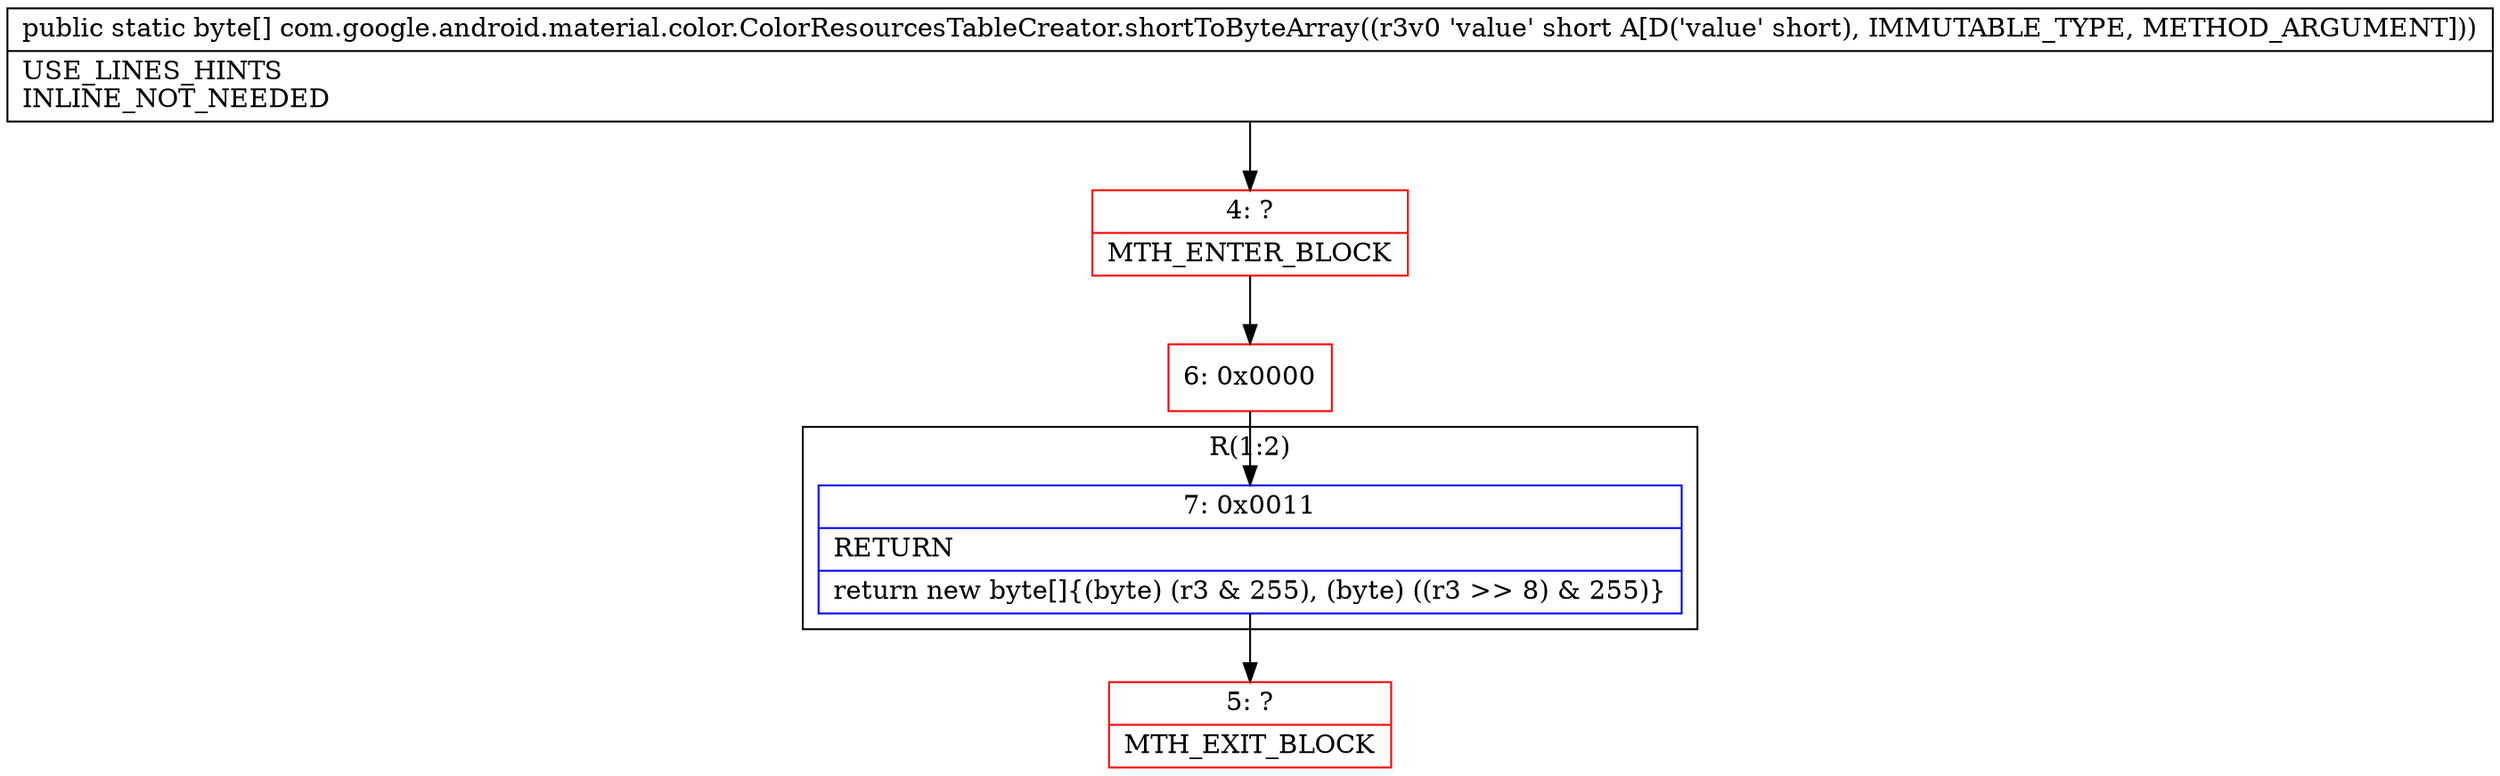 digraph "CFG forcom.google.android.material.color.ColorResourcesTableCreator.shortToByteArray(S)[B" {
subgraph cluster_Region_2094870601 {
label = "R(1:2)";
node [shape=record,color=blue];
Node_7 [shape=record,label="{7\:\ 0x0011|RETURN\l|return new byte[]\{(byte) (r3 & 255), (byte) ((r3 \>\> 8) & 255)\}\l}"];
}
Node_4 [shape=record,color=red,label="{4\:\ ?|MTH_ENTER_BLOCK\l}"];
Node_6 [shape=record,color=red,label="{6\:\ 0x0000}"];
Node_5 [shape=record,color=red,label="{5\:\ ?|MTH_EXIT_BLOCK\l}"];
MethodNode[shape=record,label="{public static byte[] com.google.android.material.color.ColorResourcesTableCreator.shortToByteArray((r3v0 'value' short A[D('value' short), IMMUTABLE_TYPE, METHOD_ARGUMENT]))  | USE_LINES_HINTS\lINLINE_NOT_NEEDED\l}"];
MethodNode -> Node_4;Node_7 -> Node_5;
Node_4 -> Node_6;
Node_6 -> Node_7;
}

